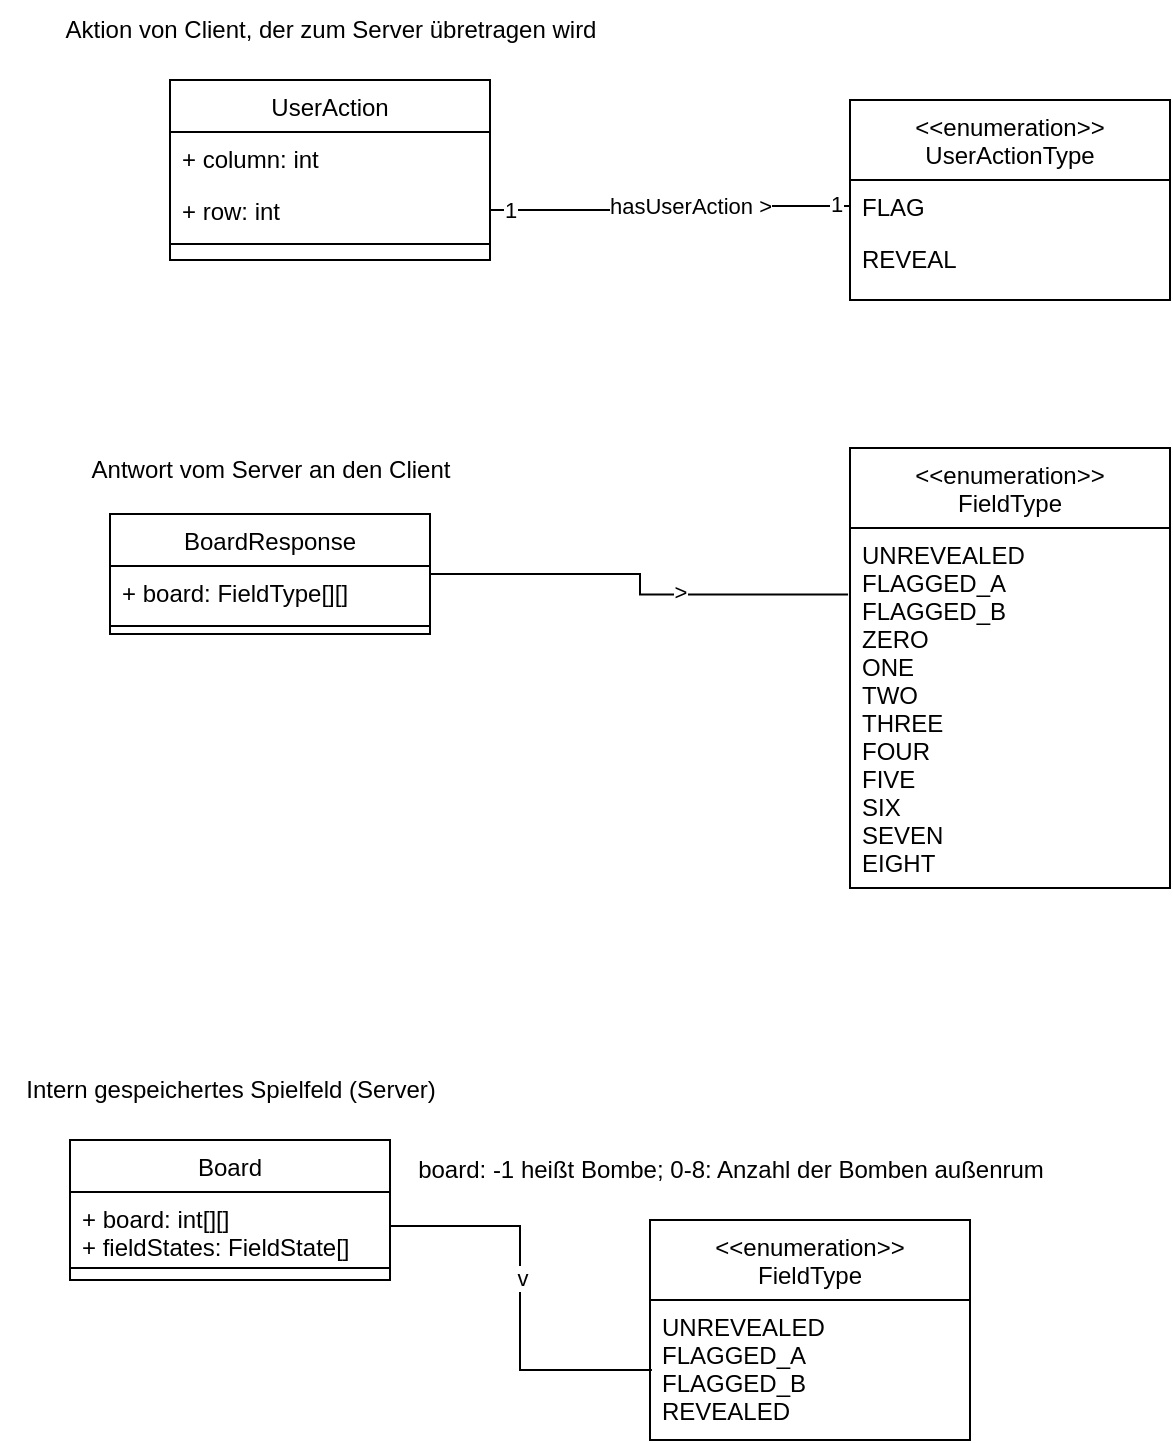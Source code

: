 <mxfile version="21.2.7" type="github">
  <diagram id="C5RBs43oDa-KdzZeNtuy" name="Page-1">
    <mxGraphModel dx="989" dy="622" grid="1" gridSize="10" guides="1" tooltips="1" connect="1" arrows="1" fold="1" page="1" pageScale="1" pageWidth="827" pageHeight="1169" math="0" shadow="0">
      <root>
        <mxCell id="WIyWlLk6GJQsqaUBKTNV-0" />
        <mxCell id="WIyWlLk6GJQsqaUBKTNV-1" parent="WIyWlLk6GJQsqaUBKTNV-0" />
        <mxCell id="zkfFHV4jXpPFQw0GAbJ--0" value="UserAction" style="swimlane;fontStyle=0;align=center;verticalAlign=top;childLayout=stackLayout;horizontal=1;startSize=26;horizontalStack=0;resizeParent=1;resizeLast=0;collapsible=1;marginBottom=0;rounded=0;shadow=0;strokeWidth=1;" parent="WIyWlLk6GJQsqaUBKTNV-1" vertex="1">
          <mxGeometry x="220" y="120" width="160" height="90" as="geometry">
            <mxRectangle x="230" y="140" width="160" height="26" as="alternateBounds" />
          </mxGeometry>
        </mxCell>
        <mxCell id="zkfFHV4jXpPFQw0GAbJ--1" value="+ column: int" style="text;align=left;verticalAlign=top;spacingLeft=4;spacingRight=4;overflow=hidden;rotatable=0;points=[[0,0.5],[1,0.5]];portConstraint=eastwest;" parent="zkfFHV4jXpPFQw0GAbJ--0" vertex="1">
          <mxGeometry y="26" width="160" height="26" as="geometry" />
        </mxCell>
        <mxCell id="zkfFHV4jXpPFQw0GAbJ--2" value="+ row: int" style="text;align=left;verticalAlign=top;spacingLeft=4;spacingRight=4;overflow=hidden;rotatable=0;points=[[0,0.5],[1,0.5]];portConstraint=eastwest;rounded=0;shadow=0;html=0;" parent="zkfFHV4jXpPFQw0GAbJ--0" vertex="1">
          <mxGeometry y="52" width="160" height="26" as="geometry" />
        </mxCell>
        <mxCell id="zkfFHV4jXpPFQw0GAbJ--4" value="" style="line;html=1;strokeWidth=1;align=left;verticalAlign=middle;spacingTop=-1;spacingLeft=3;spacingRight=3;rotatable=0;labelPosition=right;points=[];portConstraint=eastwest;" parent="zkfFHV4jXpPFQw0GAbJ--0" vertex="1">
          <mxGeometry y="78" width="160" height="8" as="geometry" />
        </mxCell>
        <mxCell id="txWwnfR5ILLDlTxguffX-0" value="Aktion von Client, der zum Server übretragen wird" style="text;html=1;align=center;verticalAlign=middle;resizable=0;points=[];autosize=1;strokeColor=none;fillColor=none;" vertex="1" parent="WIyWlLk6GJQsqaUBKTNV-1">
          <mxGeometry x="155" y="80" width="290" height="30" as="geometry" />
        </mxCell>
        <mxCell id="txWwnfR5ILLDlTxguffX-1" value="&lt;&lt;enumeration&gt;&gt;&#xa;UserActionType" style="swimlane;fontStyle=0;align=center;verticalAlign=top;childLayout=stackLayout;horizontal=1;startSize=40;horizontalStack=0;resizeParent=1;resizeLast=0;collapsible=1;marginBottom=0;rounded=0;shadow=0;strokeWidth=1;" vertex="1" parent="WIyWlLk6GJQsqaUBKTNV-1">
          <mxGeometry x="560" y="130" width="160" height="100" as="geometry">
            <mxRectangle x="230" y="140" width="160" height="26" as="alternateBounds" />
          </mxGeometry>
        </mxCell>
        <mxCell id="txWwnfR5ILLDlTxguffX-2" value="FLAG" style="text;align=left;verticalAlign=top;spacingLeft=4;spacingRight=4;overflow=hidden;rotatable=0;points=[[0,0.5],[1,0.5]];portConstraint=eastwest;" vertex="1" parent="txWwnfR5ILLDlTxguffX-1">
          <mxGeometry y="40" width="160" height="26" as="geometry" />
        </mxCell>
        <mxCell id="txWwnfR5ILLDlTxguffX-3" value="REVEAL" style="text;align=left;verticalAlign=top;spacingLeft=4;spacingRight=4;overflow=hidden;rotatable=0;points=[[0,0.5],[1,0.5]];portConstraint=eastwest;rounded=0;shadow=0;html=0;" vertex="1" parent="txWwnfR5ILLDlTxguffX-1">
          <mxGeometry y="66" width="160" height="26" as="geometry" />
        </mxCell>
        <mxCell id="txWwnfR5ILLDlTxguffX-7" style="edgeStyle=orthogonalEdgeStyle;rounded=0;orthogonalLoop=1;jettySize=auto;html=1;exitX=1;exitY=0.5;exitDx=0;exitDy=0;entryX=0;entryY=0.5;entryDx=0;entryDy=0;endArrow=none;endFill=0;" edge="1" parent="WIyWlLk6GJQsqaUBKTNV-1" source="zkfFHV4jXpPFQw0GAbJ--2" target="txWwnfR5ILLDlTxguffX-2">
          <mxGeometry relative="1" as="geometry" />
        </mxCell>
        <mxCell id="txWwnfR5ILLDlTxguffX-8" value="hasUserAction &amp;gt;" style="edgeLabel;html=1;align=center;verticalAlign=middle;resizable=0;points=[];" vertex="1" connectable="0" parent="txWwnfR5ILLDlTxguffX-7">
          <mxGeometry x="0.219" y="1" relative="1" as="geometry">
            <mxPoint x="-9" y="1" as="offset" />
          </mxGeometry>
        </mxCell>
        <mxCell id="txWwnfR5ILLDlTxguffX-9" value="1" style="edgeLabel;html=1;align=center;verticalAlign=middle;resizable=0;points=[];" vertex="1" connectable="0" parent="txWwnfR5ILLDlTxguffX-7">
          <mxGeometry x="-0.892" relative="1" as="geometry">
            <mxPoint as="offset" />
          </mxGeometry>
        </mxCell>
        <mxCell id="txWwnfR5ILLDlTxguffX-10" value="1" style="edgeLabel;html=1;align=center;verticalAlign=middle;resizable=0;points=[];" vertex="1" connectable="0" parent="txWwnfR5ILLDlTxguffX-7">
          <mxGeometry x="0.925" y="1" relative="1" as="geometry">
            <mxPoint as="offset" />
          </mxGeometry>
        </mxCell>
        <mxCell id="txWwnfR5ILLDlTxguffX-11" value="&lt;&lt;enumeration&gt;&gt;&#xa;FieldType&#xa;" style="swimlane;fontStyle=0;align=center;verticalAlign=top;childLayout=stackLayout;horizontal=1;startSize=40;horizontalStack=0;resizeParent=1;resizeLast=0;collapsible=1;marginBottom=0;rounded=0;shadow=0;strokeWidth=1;" vertex="1" parent="WIyWlLk6GJQsqaUBKTNV-1">
          <mxGeometry x="560" y="304" width="160" height="220" as="geometry">
            <mxRectangle x="560" y="304" width="160" height="26" as="alternateBounds" />
          </mxGeometry>
        </mxCell>
        <mxCell id="txWwnfR5ILLDlTxguffX-13" value="UNREVEALED&#xa;FLAGGED_A&#xa;FLAGGED_B&#xa;ZERO&#xa;ONE&#xa;TWO&#xa;THREE&#xa;FOUR&#xa;FIVE&#xa;SIX&#xa;SEVEN&#xa;EIGHT&#xa;" style="text;align=left;verticalAlign=top;spacingLeft=4;spacingRight=4;overflow=hidden;rotatable=0;points=[[0,0.5],[1,0.5]];portConstraint=eastwest;rounded=0;shadow=0;html=0;" vertex="1" parent="txWwnfR5ILLDlTxguffX-11">
          <mxGeometry y="40" width="160" height="180" as="geometry" />
        </mxCell>
        <mxCell id="txWwnfR5ILLDlTxguffX-21" style="edgeStyle=orthogonalEdgeStyle;rounded=0;orthogonalLoop=1;jettySize=auto;html=1;entryX=-0.006;entryY=0.185;entryDx=0;entryDy=0;entryPerimeter=0;endArrow=none;endFill=0;" edge="1" parent="WIyWlLk6GJQsqaUBKTNV-1" source="txWwnfR5ILLDlTxguffX-16" target="txWwnfR5ILLDlTxguffX-13">
          <mxGeometry relative="1" as="geometry" />
        </mxCell>
        <mxCell id="txWwnfR5ILLDlTxguffX-24" value="&amp;gt;" style="edgeLabel;html=1;align=center;verticalAlign=middle;resizable=0;points=[];" vertex="1" connectable="0" parent="txWwnfR5ILLDlTxguffX-21">
          <mxGeometry x="0.237" y="2" relative="1" as="geometry">
            <mxPoint as="offset" />
          </mxGeometry>
        </mxCell>
        <mxCell id="txWwnfR5ILLDlTxguffX-16" value="BoardResponse" style="swimlane;fontStyle=0;align=center;verticalAlign=top;childLayout=stackLayout;horizontal=1;startSize=26;horizontalStack=0;resizeParent=1;resizeLast=0;collapsible=1;marginBottom=0;rounded=0;shadow=0;strokeWidth=1;" vertex="1" parent="WIyWlLk6GJQsqaUBKTNV-1">
          <mxGeometry x="190" y="337" width="160" height="60" as="geometry">
            <mxRectangle x="230" y="140" width="160" height="26" as="alternateBounds" />
          </mxGeometry>
        </mxCell>
        <mxCell id="txWwnfR5ILLDlTxguffX-17" value="+ board: FieldType[][]" style="text;align=left;verticalAlign=top;spacingLeft=4;spacingRight=4;overflow=hidden;rotatable=0;points=[[0,0.5],[1,0.5]];portConstraint=eastwest;" vertex="1" parent="txWwnfR5ILLDlTxguffX-16">
          <mxGeometry y="26" width="160" height="26" as="geometry" />
        </mxCell>
        <mxCell id="txWwnfR5ILLDlTxguffX-19" value="" style="line;html=1;strokeWidth=1;align=left;verticalAlign=middle;spacingTop=-1;spacingLeft=3;spacingRight=3;rotatable=0;labelPosition=right;points=[];portConstraint=eastwest;" vertex="1" parent="txWwnfR5ILLDlTxguffX-16">
          <mxGeometry y="52" width="160" height="8" as="geometry" />
        </mxCell>
        <mxCell id="txWwnfR5ILLDlTxguffX-22" value="Antwort vom Server an den Client" style="text;html=1;align=center;verticalAlign=middle;resizable=0;points=[];autosize=1;strokeColor=none;fillColor=none;" vertex="1" parent="WIyWlLk6GJQsqaUBKTNV-1">
          <mxGeometry x="170" y="300" width="200" height="30" as="geometry" />
        </mxCell>
        <mxCell id="txWwnfR5ILLDlTxguffX-25" value="Board" style="swimlane;fontStyle=0;align=center;verticalAlign=top;childLayout=stackLayout;horizontal=1;startSize=26;horizontalStack=0;resizeParent=1;resizeLast=0;collapsible=1;marginBottom=0;rounded=0;shadow=0;strokeWidth=1;" vertex="1" parent="WIyWlLk6GJQsqaUBKTNV-1">
          <mxGeometry x="170" y="650" width="160" height="70" as="geometry">
            <mxRectangle x="230" y="140" width="160" height="26" as="alternateBounds" />
          </mxGeometry>
        </mxCell>
        <mxCell id="txWwnfR5ILLDlTxguffX-26" value="+ board: int[][]&#xa;+ fieldStates: FieldState[]&#xa;" style="text;align=left;verticalAlign=top;spacingLeft=4;spacingRight=4;overflow=hidden;rotatable=0;points=[[0,0.5],[1,0.5]];portConstraint=eastwest;" vertex="1" parent="txWwnfR5ILLDlTxguffX-25">
          <mxGeometry y="26" width="160" height="34" as="geometry" />
        </mxCell>
        <mxCell id="txWwnfR5ILLDlTxguffX-27" value="" style="line;html=1;strokeWidth=1;align=left;verticalAlign=middle;spacingTop=-1;spacingLeft=3;spacingRight=3;rotatable=0;labelPosition=right;points=[];portConstraint=eastwest;" vertex="1" parent="txWwnfR5ILLDlTxguffX-25">
          <mxGeometry y="60" width="160" height="8" as="geometry" />
        </mxCell>
        <mxCell id="txWwnfR5ILLDlTxguffX-28" value="Intern gespeichertes Spielfeld (Server)" style="text;html=1;align=center;verticalAlign=middle;resizable=0;points=[];autosize=1;strokeColor=none;fillColor=none;" vertex="1" parent="WIyWlLk6GJQsqaUBKTNV-1">
          <mxGeometry x="135" y="610" width="230" height="30" as="geometry" />
        </mxCell>
        <mxCell id="txWwnfR5ILLDlTxguffX-29" value="board: -1 heißt Bombe; 0-8: Anzahl der Bomben außenrum" style="text;html=1;align=center;verticalAlign=middle;resizable=0;points=[];autosize=1;strokeColor=none;fillColor=none;" vertex="1" parent="WIyWlLk6GJQsqaUBKTNV-1">
          <mxGeometry x="330" y="650" width="340" height="30" as="geometry" />
        </mxCell>
        <mxCell id="txWwnfR5ILLDlTxguffX-30" value="&lt;&lt;enumeration&gt;&gt;&#xa;FieldType&#xa;" style="swimlane;fontStyle=0;align=center;verticalAlign=top;childLayout=stackLayout;horizontal=1;startSize=40;horizontalStack=0;resizeParent=1;resizeLast=0;collapsible=1;marginBottom=0;rounded=0;shadow=0;strokeWidth=1;" vertex="1" parent="WIyWlLk6GJQsqaUBKTNV-1">
          <mxGeometry x="460" y="690" width="160" height="110" as="geometry">
            <mxRectangle x="560" y="304" width="160" height="26" as="alternateBounds" />
          </mxGeometry>
        </mxCell>
        <mxCell id="txWwnfR5ILLDlTxguffX-31" value="UNREVEALED&#xa;FLAGGED_A&#xa;FLAGGED_B&#xa;REVEALED&#xa;" style="text;align=left;verticalAlign=top;spacingLeft=4;spacingRight=4;overflow=hidden;rotatable=0;points=[[0,0.5],[1,0.5]];portConstraint=eastwest;rounded=0;shadow=0;html=0;" vertex="1" parent="txWwnfR5ILLDlTxguffX-30">
          <mxGeometry y="40" width="160" height="60" as="geometry" />
        </mxCell>
        <mxCell id="txWwnfR5ILLDlTxguffX-32" style="edgeStyle=orthogonalEdgeStyle;rounded=0;orthogonalLoop=1;jettySize=auto;html=1;exitX=1;exitY=0.5;exitDx=0;exitDy=0;entryX=0.006;entryY=0.583;entryDx=0;entryDy=0;entryPerimeter=0;endArrow=none;endFill=0;" edge="1" parent="WIyWlLk6GJQsqaUBKTNV-1" source="txWwnfR5ILLDlTxguffX-26" target="txWwnfR5ILLDlTxguffX-31">
          <mxGeometry relative="1" as="geometry" />
        </mxCell>
        <mxCell id="txWwnfR5ILLDlTxguffX-33" value="v" style="edgeLabel;html=1;align=center;verticalAlign=middle;resizable=0;points=[];" vertex="1" connectable="0" parent="txWwnfR5ILLDlTxguffX-32">
          <mxGeometry x="-0.101" y="1" relative="1" as="geometry">
            <mxPoint as="offset" />
          </mxGeometry>
        </mxCell>
      </root>
    </mxGraphModel>
  </diagram>
</mxfile>
